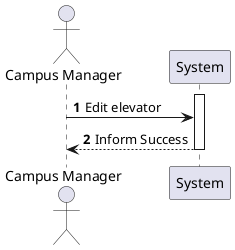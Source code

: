 @startuml
'https://plantuml.com/sequence-diagram

autonumber
actor "Campus Manager" as CM


activate System
CM -> System: Edit elevator 
CM <-- System: Inform Success
deactivate System

@enduml